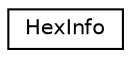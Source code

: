 digraph "Graphical Class Hierarchy"
{
  edge [fontname="Helvetica",fontsize="10",labelfontname="Helvetica",labelfontsize="10"];
  node [fontname="Helvetica",fontsize="10",shape=record];
  rankdir="LR";
  Node1 [label="HexInfo",height=0.2,width=0.4,color="black", fillcolor="white", style="filled",URL="$structHexInfo.html",tooltip="Structure that stores info about hexes for drawing purposes. "];
}
